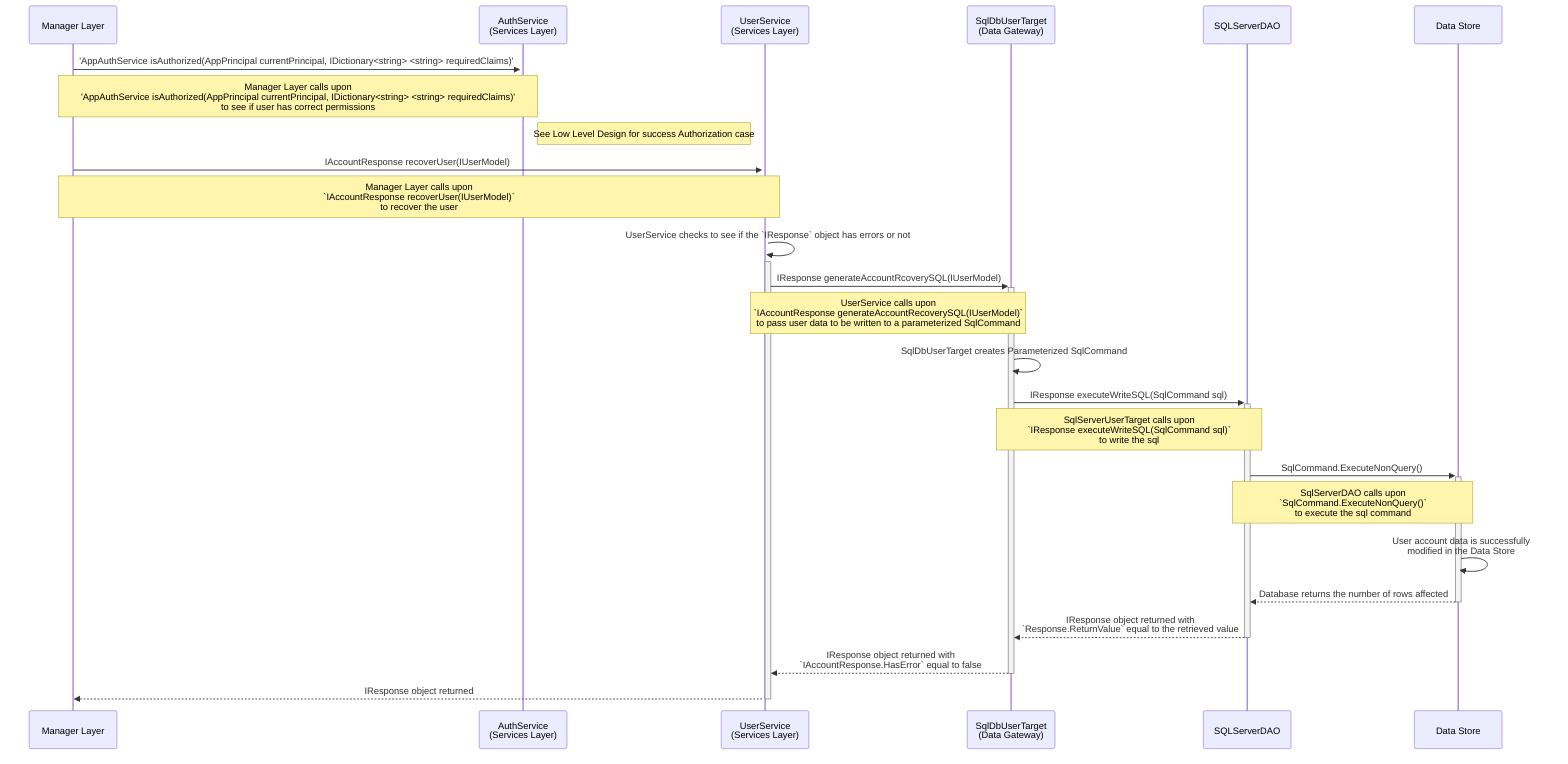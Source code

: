sequenceDiagram

%% See BRD UA-2 for additional context

participant ml as Manager Layer
participant as as AuthService<br>(Services Layer)
participant uc as UserService<br>(Services Layer)
participant dg as SqlDbUserTarget<br>(Data Gateway)
participant da as SQLServerDAO
participant ds as Data Store


ml->>+as: 'AppAuthService isAuthorized(AppPrincipal currentPrincipal, IDictionary<string> <string> requiredClaims)'
        Note over ml,as: Manager Layer calls upon<br>  'AppAuthService isAuthorized(AppPrincipal currentPrincipal, IDictionary<string> <string> requiredClaims)'<br>to see if user has correct permissions
        Note right of as: See Low Level Design for success Authorization case


ml->>+uc: IAccountResponse recoverUser(IUserModel)
    Note over ml,uc: Manager Layer calls upon<br>`IAccountResponse recoverUser(IUserModel)`<br>to recover the user

%% UserService should check/ validate data passed through
uc->>+uc: UserService checks to see if the `IResponse` object has errors or not

    %% Modify the user
    uc->>+dg: IResponse generateAccountRcoverySQL(IUserModel)
    Note over uc,dg: UserService calls upon<br>`IAccountResponse generateAccountRecoverySQL(IUserModel)`<br>to pass user data to be written to a parameterized SqlCommand

    dg->>dg: SqlDbUserTarget creates Parameterized SqlCommand

    dg->>+da: IResponse executeWriteSQL(SqlCommand sql)
    Note over dg,da: SqlServerUserTarget calls upon<br>`IResponse executeWriteSQL(SqlCommand sql)`<br>to write the sql

    da->>+ds: SqlCommand.ExecuteNonQuery()
    Note over da,ds: SqlServerDAO calls upon<br>`SqlCommand.ExecuteNonQuery()`<br>to execute the sql command

    ds->>ds: User account data is successfully<br>modified in the Data Store

    ds-->>-da: Database returns the number of rows affected

    da-->>-dg: IResponse object returned with<br>`Response.ReturnValue` equal to the retrieved value

    dg-->>-uc: IResponse object returned with<br>`IAccountResponse.HasError` equal to false

    uc-->>-ml: IResponse object returned